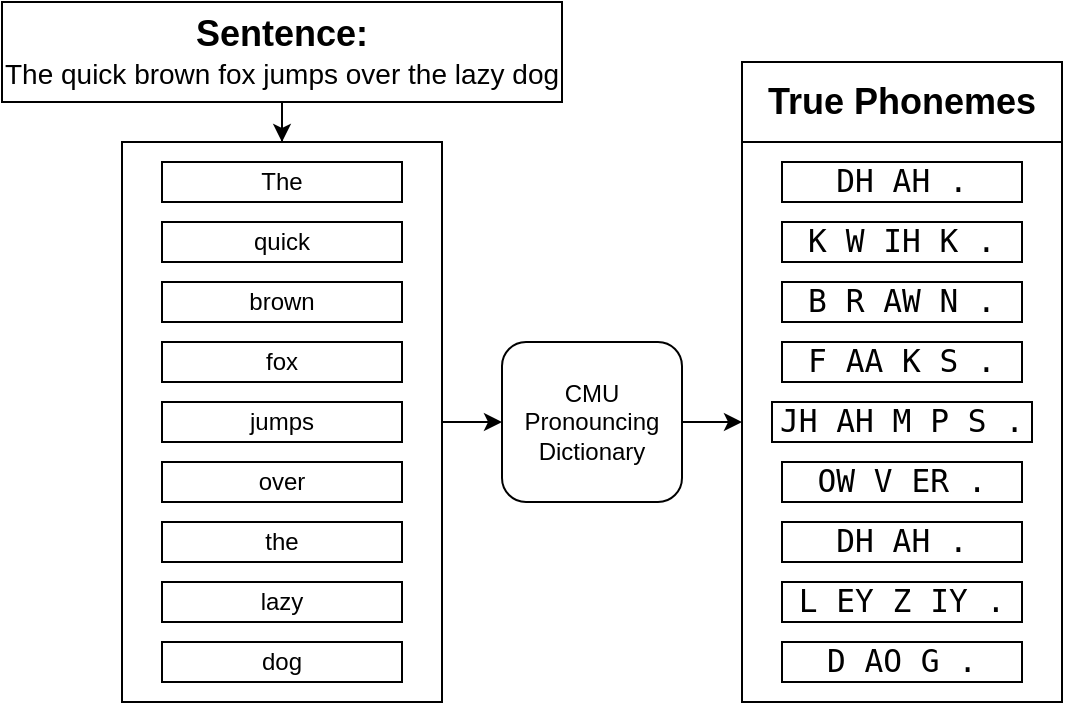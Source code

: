 <mxfile version="13.7.3" type="device"><diagram id="Bw1F2T1_9gHSf4jDC_Vd" name="Page-1"><mxGraphModel dx="1024" dy="592" grid="1" gridSize="10" guides="1" tooltips="1" connect="1" arrows="1" fold="1" page="1" pageScale="1" pageWidth="1169" pageHeight="827" math="0" shadow="0"><root><mxCell id="0"/><mxCell id="1" parent="0"/><mxCell id="BH0xWOGpztc8daNXrez2-26" style="edgeStyle=orthogonalEdgeStyle;rounded=0;orthogonalLoop=1;jettySize=auto;html=1;entryX=0;entryY=0.5;entryDx=0;entryDy=0;" parent="1" source="BH0xWOGpztc8daNXrez2-15" target="BH0xWOGpztc8daNXrez2-3" edge="1"><mxGeometry relative="1" as="geometry"/></mxCell><mxCell id="BH0xWOGpztc8daNXrez2-15" value="" style="rounded=0;whiteSpace=wrap;html=1;" parent="1" vertex="1"><mxGeometry x="360" y="150" width="160" height="280" as="geometry"/></mxCell><mxCell id="BH0xWOGpztc8daNXrez2-44" style="edgeStyle=orthogonalEdgeStyle;rounded=0;orthogonalLoop=1;jettySize=auto;html=1;entryX=0.5;entryY=0;entryDx=0;entryDy=0;" parent="1" source="BH0xWOGpztc8daNXrez2-2" target="BH0xWOGpztc8daNXrez2-15" edge="1"><mxGeometry relative="1" as="geometry"/></mxCell><mxCell id="BH0xWOGpztc8daNXrez2-2" value="&lt;font&gt;&lt;b style=&quot;font-size: 18px&quot;&gt;Sentence:&lt;/b&gt;&lt;br&gt;&lt;font style=&quot;font-size: 14px&quot;&gt;The quick brown fox jumps over the lazy dog&lt;/font&gt;&lt;br&gt;&lt;/font&gt;" style="rounded=0;whiteSpace=wrap;html=1;" parent="1" vertex="1"><mxGeometry x="300" y="80" width="280" height="50" as="geometry"/></mxCell><mxCell id="BH0xWOGpztc8daNXrez2-27" style="edgeStyle=orthogonalEdgeStyle;rounded=0;orthogonalLoop=1;jettySize=auto;html=1;entryX=0;entryY=0.5;entryDx=0;entryDy=0;" parent="1" source="BH0xWOGpztc8daNXrez2-3" target="BH0xWOGpztc8daNXrez2-16" edge="1"><mxGeometry relative="1" as="geometry"/></mxCell><mxCell id="BH0xWOGpztc8daNXrez2-3" value="CMU &lt;br&gt;Pronouncing &lt;br&gt;Dictionary" style="rounded=1;whiteSpace=wrap;html=1;" parent="1" vertex="1"><mxGeometry x="550" y="250" width="90" height="80" as="geometry"/></mxCell><mxCell id="BH0xWOGpztc8daNXrez2-4" value="&lt;b&gt;&lt;font style=&quot;font-size: 18px&quot;&gt;True Phonemes&lt;/font&gt;&lt;/b&gt;" style="rounded=0;whiteSpace=wrap;html=1;" parent="1" vertex="1"><mxGeometry x="670" y="110" width="160" height="40" as="geometry"/></mxCell><mxCell id="BH0xWOGpztc8daNXrez2-5" value="The" style="rounded=0;whiteSpace=wrap;html=1;" parent="1" vertex="1"><mxGeometry x="380" y="160" width="120" height="20" as="geometry"/></mxCell><mxCell id="BH0xWOGpztc8daNXrez2-6" value="quick" style="rounded=0;whiteSpace=wrap;html=1;" parent="1" vertex="1"><mxGeometry x="380" y="190" width="120" height="20" as="geometry"/></mxCell><mxCell id="BH0xWOGpztc8daNXrez2-7" value="brown" style="rounded=0;whiteSpace=wrap;html=1;" parent="1" vertex="1"><mxGeometry x="380" y="220" width="120" height="20" as="geometry"/></mxCell><mxCell id="BH0xWOGpztc8daNXrez2-8" value="fox" style="rounded=0;whiteSpace=wrap;html=1;" parent="1" vertex="1"><mxGeometry x="380" y="250" width="120" height="20" as="geometry"/></mxCell><mxCell id="BH0xWOGpztc8daNXrez2-9" value="jumps" style="rounded=0;whiteSpace=wrap;html=1;" parent="1" vertex="1"><mxGeometry x="380" y="280" width="120" height="20" as="geometry"/></mxCell><mxCell id="BH0xWOGpztc8daNXrez2-10" value="over" style="rounded=0;whiteSpace=wrap;html=1;" parent="1" vertex="1"><mxGeometry x="380" y="310" width="120" height="20" as="geometry"/></mxCell><mxCell id="BH0xWOGpztc8daNXrez2-11" value="the" style="rounded=0;whiteSpace=wrap;html=1;" parent="1" vertex="1"><mxGeometry x="380" y="340" width="120" height="20" as="geometry"/></mxCell><mxCell id="BH0xWOGpztc8daNXrez2-12" value="lazy" style="rounded=0;whiteSpace=wrap;html=1;" parent="1" vertex="1"><mxGeometry x="380" y="370" width="120" height="20" as="geometry"/></mxCell><mxCell id="BH0xWOGpztc8daNXrez2-13" value="dog" style="rounded=0;whiteSpace=wrap;html=1;" parent="1" vertex="1"><mxGeometry x="380" y="400" width="120" height="20" as="geometry"/></mxCell><mxCell id="BH0xWOGpztc8daNXrez2-16" value="" style="rounded=0;whiteSpace=wrap;html=1;" parent="1" vertex="1"><mxGeometry x="670" y="150" width="160" height="280" as="geometry"/></mxCell><mxCell id="BH0xWOGpztc8daNXrez2-17" value="&lt;span style=&quot;font-family: monospace ; font-size: 15.6px ; background-color: rgb(255 , 255 , 255)&quot;&gt;DH AH .&lt;/span&gt;" style="rounded=0;whiteSpace=wrap;html=1;" parent="1" vertex="1"><mxGeometry x="690" y="160" width="120" height="20" as="geometry"/></mxCell><mxCell id="BH0xWOGpztc8daNXrez2-18" value="&lt;span style=&quot;font-family: monospace ; font-size: 15.6px ; background-color: rgb(255 , 255 , 255)&quot;&gt;K W IH K .&lt;/span&gt;" style="rounded=0;whiteSpace=wrap;html=1;" parent="1" vertex="1"><mxGeometry x="690" y="190" width="120" height="20" as="geometry"/></mxCell><mxCell id="BH0xWOGpztc8daNXrez2-19" value="&lt;span style=&quot;font-family: monospace ; font-size: 15.6px ; background-color: rgb(255 , 255 , 255)&quot;&gt;B R AW N .&lt;/span&gt;" style="rounded=0;whiteSpace=wrap;html=1;" parent="1" vertex="1"><mxGeometry x="690" y="220" width="120" height="20" as="geometry"/></mxCell><mxCell id="BH0xWOGpztc8daNXrez2-20" value="&lt;span style=&quot;font-family: monospace ; font-size: 15.6px ; background-color: rgb(255 , 255 , 255)&quot;&gt;F AA K S .&lt;/span&gt;" style="rounded=0;whiteSpace=wrap;html=1;" parent="1" vertex="1"><mxGeometry x="690" y="250" width="120" height="20" as="geometry"/></mxCell><mxCell id="BH0xWOGpztc8daNXrez2-21" value="&lt;span style=&quot;font-family: monospace ; font-size: 15.6px ; background-color: rgb(255 , 255 , 255)&quot;&gt;JH AH M P S .&lt;/span&gt;" style="rounded=0;whiteSpace=wrap;html=1;" parent="1" vertex="1"><mxGeometry x="685" y="280" width="130" height="20" as="geometry"/></mxCell><mxCell id="BH0xWOGpztc8daNXrez2-22" value="&lt;span style=&quot;font-family: monospace ; font-size: 15.6px ; background-color: rgb(255 , 255 , 255)&quot;&gt;OW V ER .&lt;/span&gt;" style="rounded=0;whiteSpace=wrap;html=1;" parent="1" vertex="1"><mxGeometry x="690" y="310" width="120" height="20" as="geometry"/></mxCell><mxCell id="BH0xWOGpztc8daNXrez2-23" value="&lt;span style=&quot;font-family: monospace ; font-size: 15.6px ; background-color: rgb(255 , 255 , 255)&quot;&gt;DH AH .&lt;/span&gt;" style="rounded=0;whiteSpace=wrap;html=1;" parent="1" vertex="1"><mxGeometry x="690" y="340" width="120" height="20" as="geometry"/></mxCell><mxCell id="BH0xWOGpztc8daNXrez2-24" value="&lt;span style=&quot;font-family: monospace ; font-size: 15.6px ; background-color: rgb(255 , 255 , 255)&quot;&gt;L EY Z IY .&lt;/span&gt;" style="rounded=0;whiteSpace=wrap;html=1;" parent="1" vertex="1"><mxGeometry x="690" y="370" width="120" height="20" as="geometry"/></mxCell><mxCell id="BH0xWOGpztc8daNXrez2-25" value="&lt;span style=&quot;font-family: monospace ; font-size: 15.6px ; background-color: rgb(255 , 255 , 255)&quot;&gt;D AO G .&lt;/span&gt;" style="rounded=0;whiteSpace=wrap;html=1;" parent="1" vertex="1"><mxGeometry x="690" y="400" width="120" height="20" as="geometry"/></mxCell></root></mxGraphModel></diagram></mxfile>